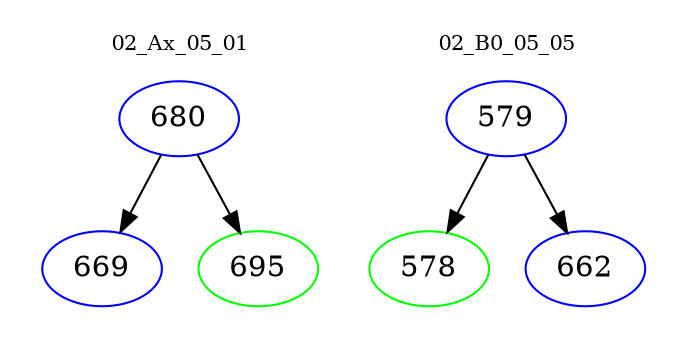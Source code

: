 digraph{
subgraph cluster_0 {
color = white
label = "02_Ax_05_01";
fontsize=10;
T0_680 [label="680", color="blue"]
T0_680 -> T0_669 [color="black"]
T0_669 [label="669", color="blue"]
T0_680 -> T0_695 [color="black"]
T0_695 [label="695", color="green"]
}
subgraph cluster_1 {
color = white
label = "02_B0_05_05";
fontsize=10;
T1_579 [label="579", color="blue"]
T1_579 -> T1_578 [color="black"]
T1_578 [label="578", color="green"]
T1_579 -> T1_662 [color="black"]
T1_662 [label="662", color="blue"]
}
}
